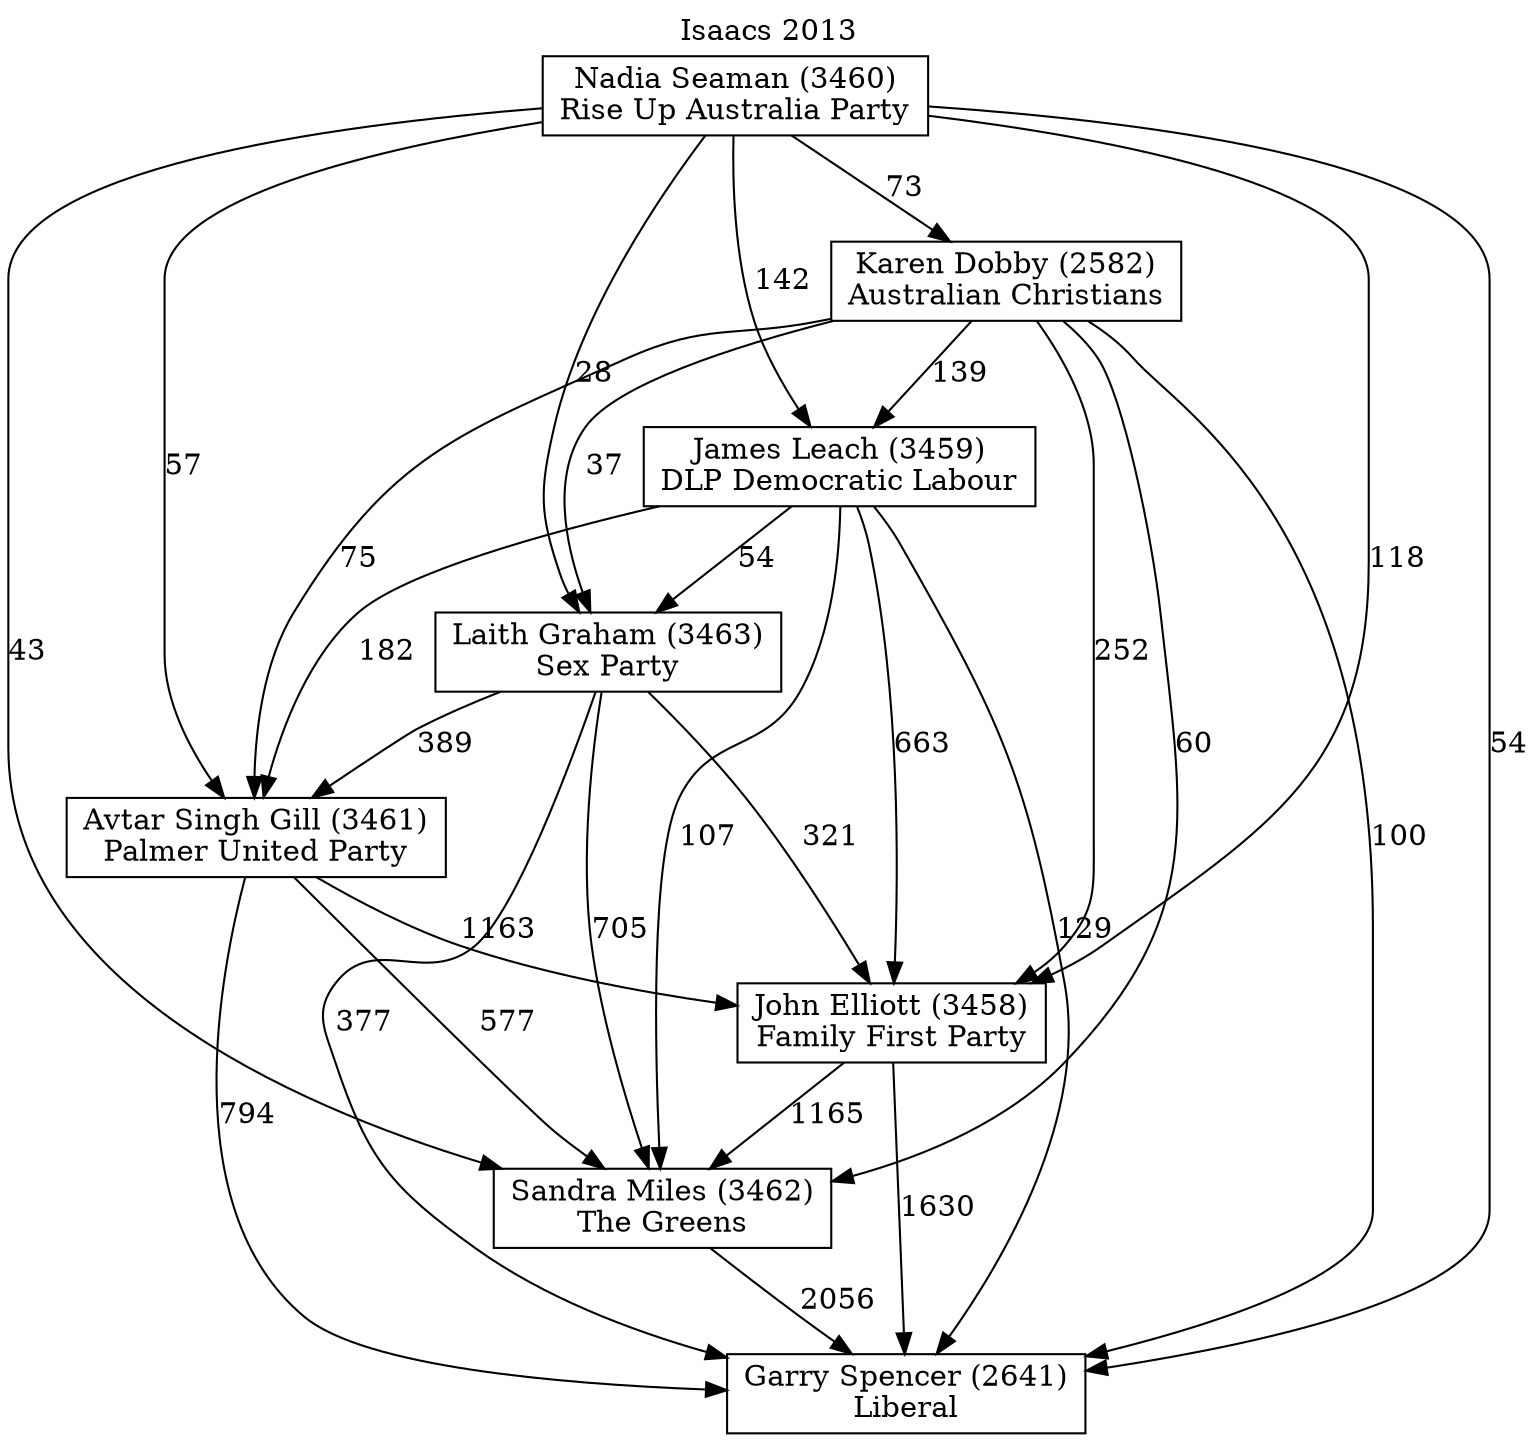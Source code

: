 // House preference flow
digraph "Garry Spencer (2641)_Isaacs_2013" {
	graph [label="Isaacs 2013" labelloc=t mclimit=10]
	node [shape=box]
	"Garry Spencer (2641)" [label="Garry Spencer (2641)
Liberal"]
	"Sandra Miles (3462)" [label="Sandra Miles (3462)
The Greens"]
	"John Elliott (3458)" [label="John Elliott (3458)
Family First Party"]
	"Avtar Singh Gill (3461)" [label="Avtar Singh Gill (3461)
Palmer United Party"]
	"Laith Graham (3463)" [label="Laith Graham (3463)
Sex Party"]
	"James Leach (3459)" [label="James Leach (3459)
DLP Democratic Labour"]
	"Karen Dobby (2582)" [label="Karen Dobby (2582)
Australian Christians"]
	"Nadia Seaman (3460)" [label="Nadia Seaman (3460)
Rise Up Australia Party"]
	"Sandra Miles (3462)" -> "Garry Spencer (2641)" [label=2056]
	"John Elliott (3458)" -> "Sandra Miles (3462)" [label=1165]
	"Avtar Singh Gill (3461)" -> "John Elliott (3458)" [label=1163]
	"Laith Graham (3463)" -> "Avtar Singh Gill (3461)" [label=389]
	"James Leach (3459)" -> "Laith Graham (3463)" [label=54]
	"Karen Dobby (2582)" -> "James Leach (3459)" [label=139]
	"Nadia Seaman (3460)" -> "Karen Dobby (2582)" [label=73]
	"John Elliott (3458)" -> "Garry Spencer (2641)" [label=1630]
	"Avtar Singh Gill (3461)" -> "Garry Spencer (2641)" [label=794]
	"Laith Graham (3463)" -> "Garry Spencer (2641)" [label=377]
	"James Leach (3459)" -> "Garry Spencer (2641)" [label=129]
	"Karen Dobby (2582)" -> "Garry Spencer (2641)" [label=100]
	"Nadia Seaman (3460)" -> "Garry Spencer (2641)" [label=54]
	"Nadia Seaman (3460)" -> "James Leach (3459)" [label=142]
	"Karen Dobby (2582)" -> "Laith Graham (3463)" [label=37]
	"Nadia Seaman (3460)" -> "Laith Graham (3463)" [label=28]
	"James Leach (3459)" -> "Avtar Singh Gill (3461)" [label=182]
	"Karen Dobby (2582)" -> "Avtar Singh Gill (3461)" [label=75]
	"Nadia Seaman (3460)" -> "Avtar Singh Gill (3461)" [label=57]
	"Laith Graham (3463)" -> "John Elliott (3458)" [label=321]
	"James Leach (3459)" -> "John Elliott (3458)" [label=663]
	"Karen Dobby (2582)" -> "John Elliott (3458)" [label=252]
	"Nadia Seaman (3460)" -> "John Elliott (3458)" [label=118]
	"Avtar Singh Gill (3461)" -> "Sandra Miles (3462)" [label=577]
	"Laith Graham (3463)" -> "Sandra Miles (3462)" [label=705]
	"James Leach (3459)" -> "Sandra Miles (3462)" [label=107]
	"Karen Dobby (2582)" -> "Sandra Miles (3462)" [label=60]
	"Nadia Seaman (3460)" -> "Sandra Miles (3462)" [label=43]
}
